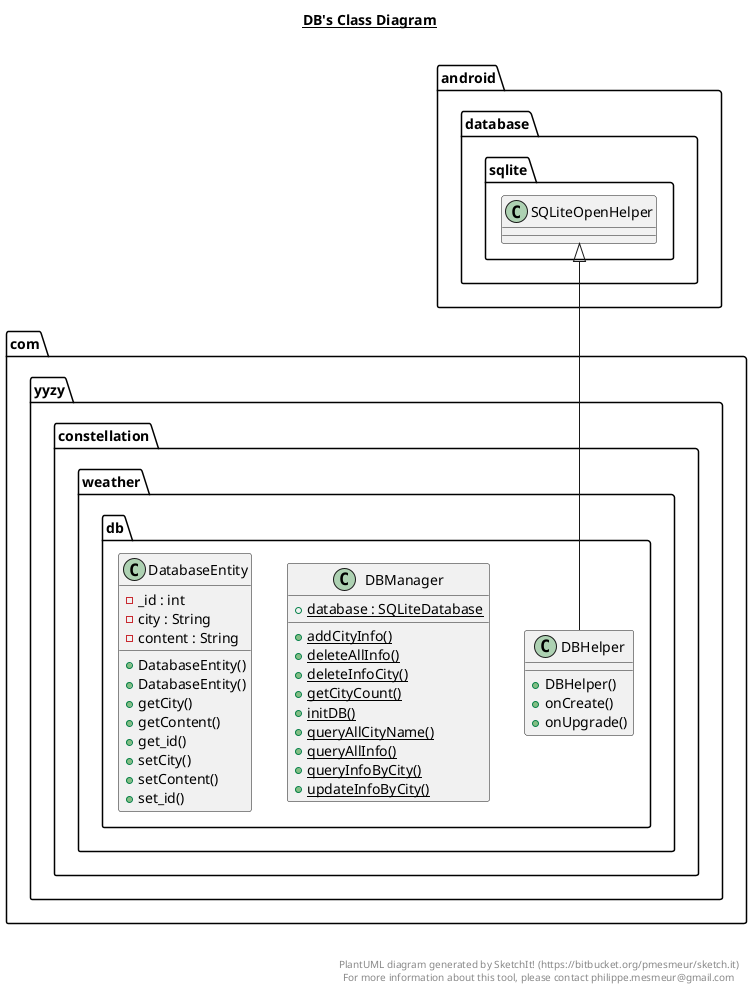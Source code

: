 @startuml

title __DB's Class Diagram__\n

  namespace com.yyzy.constellation {
    namespace weather.db {
      class com.yyzy.constellation.weather.db.DBHelper {
          + DBHelper()
          + onCreate()
          + onUpgrade()
      }
    }
  }
  

  namespace com.yyzy.constellation {
    namespace weather.db {
      class com.yyzy.constellation.weather.db.DBManager {
          {static} + database : SQLiteDatabase
          {static} + addCityInfo()
          {static} + deleteAllInfo()
          {static} + deleteInfoCity()
          {static} + getCityCount()
          {static} + initDB()
          {static} + queryAllCityName()
          {static} + queryAllInfo()
          {static} + queryInfoByCity()
          {static} + updateInfoByCity()
      }
    }
  }
  

  namespace com.yyzy.constellation {
    namespace weather.db {
      class com.yyzy.constellation.weather.db.DatabaseEntity {
          - _id : int
          - city : String
          - content : String
          + DatabaseEntity()
          + DatabaseEntity()
          + getCity()
          + getContent()
          + get_id()
          + setCity()
          + setContent()
          + set_id()
      }
    }
  }
  

  com.yyzy.constellation.weather.db.DBHelper -up-|> android.database.sqlite.SQLiteOpenHelper


right footer


PlantUML diagram generated by SketchIt! (https://bitbucket.org/pmesmeur/sketch.it)
For more information about this tool, please contact philippe.mesmeur@gmail.com
endfooter

@enduml

